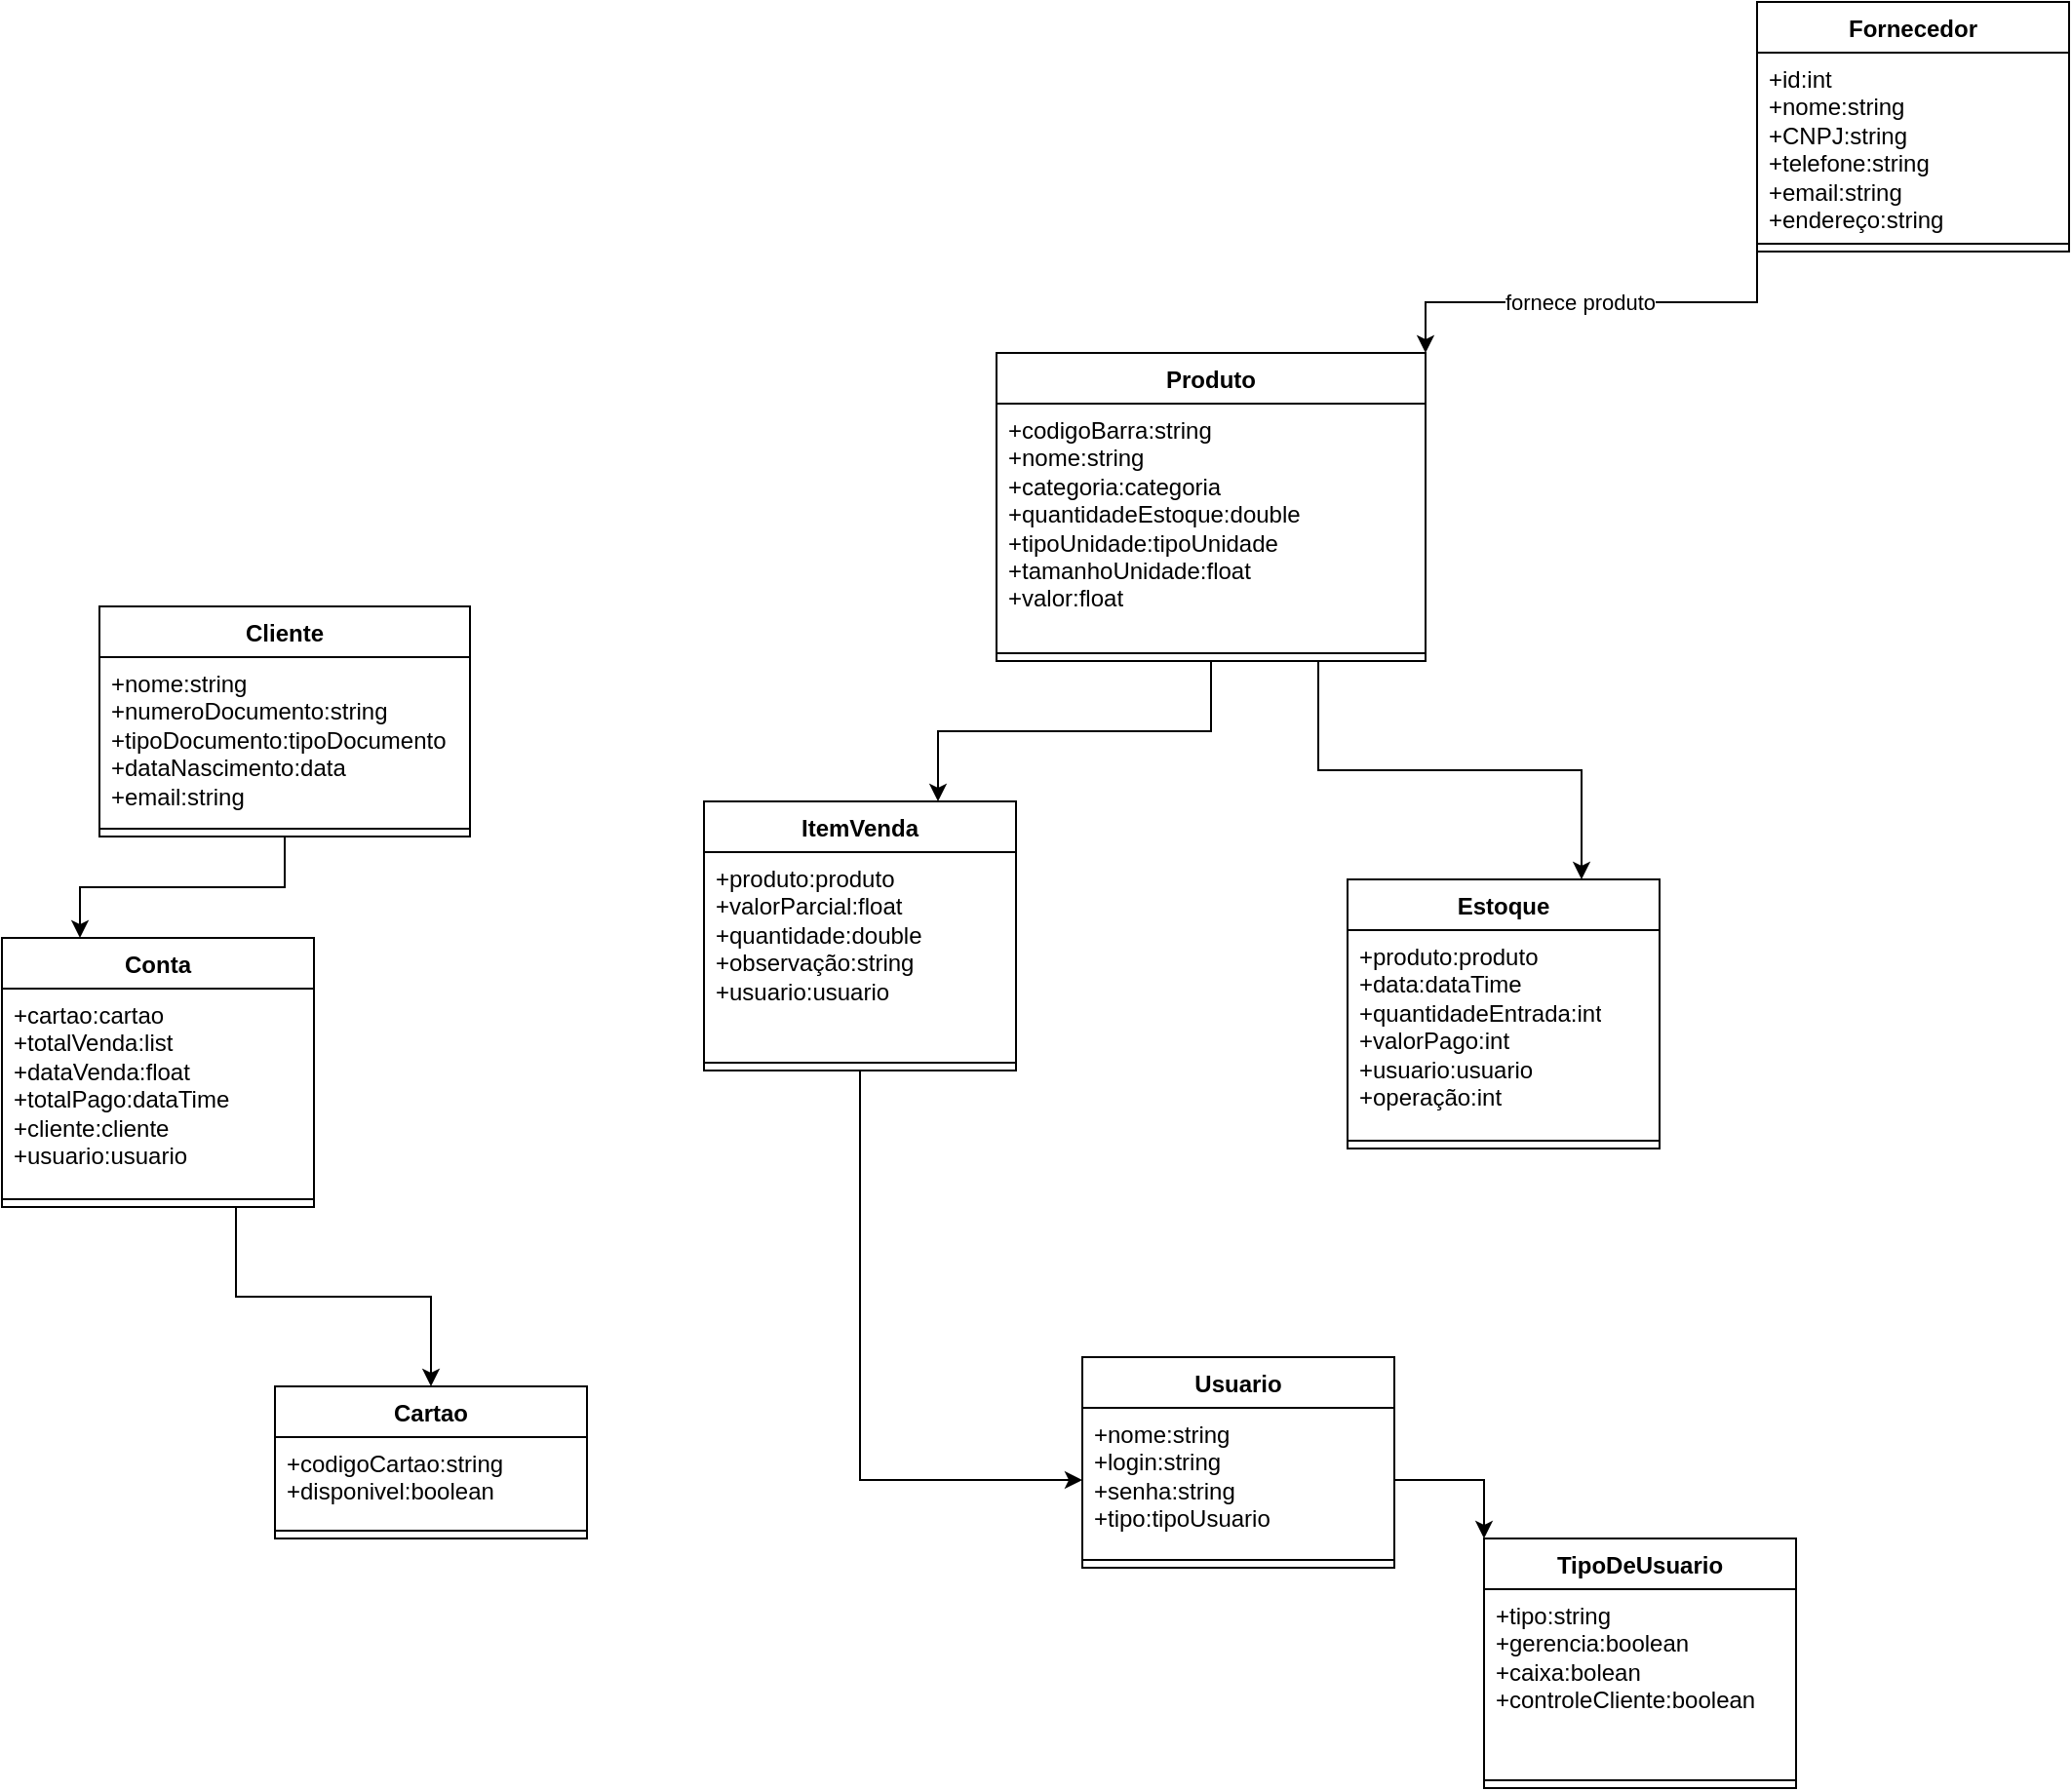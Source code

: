 <mxfile version="26.2.9">
  <diagram name="Página-1" id="etKGzabOYZ8_8JmHZPXm">
    <mxGraphModel dx="2255" dy="743" grid="1" gridSize="10" guides="1" tooltips="1" connect="1" arrows="1" fold="1" page="1" pageScale="1" pageWidth="827" pageHeight="1169" math="0" shadow="0">
      <root>
        <mxCell id="0" />
        <mxCell id="1" parent="0" />
        <mxCell id="yHC9XpJHPRP4eeNgV91K-39" style="edgeStyle=orthogonalEdgeStyle;rounded=0;orthogonalLoop=1;jettySize=auto;html=1;exitX=0.75;exitY=1;exitDx=0;exitDy=0;entryX=0.75;entryY=0;entryDx=0;entryDy=0;" edge="1" parent="1" source="yHC9XpJHPRP4eeNgV91K-6" target="yHC9XpJHPRP4eeNgV91K-18">
          <mxGeometry relative="1" as="geometry" />
        </mxCell>
        <mxCell id="yHC9XpJHPRP4eeNgV91K-40" style="edgeStyle=orthogonalEdgeStyle;rounded=0;orthogonalLoop=1;jettySize=auto;html=1;exitX=0.5;exitY=1;exitDx=0;exitDy=0;entryX=0.75;entryY=0;entryDx=0;entryDy=0;" edge="1" parent="1" source="yHC9XpJHPRP4eeNgV91K-6" target="yHC9XpJHPRP4eeNgV91K-14">
          <mxGeometry relative="1" as="geometry" />
        </mxCell>
        <mxCell id="yHC9XpJHPRP4eeNgV91K-6" value="Produto" style="swimlane;fontStyle=1;align=center;verticalAlign=top;childLayout=stackLayout;horizontal=1;startSize=26;horizontalStack=0;resizeParent=1;resizeParentMax=0;resizeLast=0;collapsible=1;marginBottom=0;whiteSpace=wrap;html=1;" vertex="1" parent="1">
          <mxGeometry x="370" y="320" width="220" height="158" as="geometry" />
        </mxCell>
        <mxCell id="yHC9XpJHPRP4eeNgV91K-7" value="+codigoBarra:string&lt;div&gt;+nome:string&lt;/div&gt;&lt;div&gt;+categoria:categoria&lt;/div&gt;&lt;div&gt;+quantidadeEstoque:double&lt;/div&gt;&lt;div&gt;+tipoUnidade:tipoUnidade&lt;/div&gt;&lt;div&gt;+tamanhoUnidade:float&lt;/div&gt;&lt;div&gt;+valor:float&lt;/div&gt;" style="text;align=left;verticalAlign=top;spacingLeft=4;spacingRight=4;overflow=hidden;rotatable=0;points=[[0,0.5],[1,0.5]];portConstraint=eastwest;whiteSpace=wrap;html=1;" vertex="1" parent="yHC9XpJHPRP4eeNgV91K-6">
          <mxGeometry y="26" width="220" height="124" as="geometry" />
        </mxCell>
        <mxCell id="yHC9XpJHPRP4eeNgV91K-8" value="" style="line;strokeWidth=1;align=left;verticalAlign=middle;spacingTop=-1;spacingLeft=3;spacingRight=3;rotatable=0;labelPosition=right;points=[];portConstraint=eastwest;" vertex="1" parent="yHC9XpJHPRP4eeNgV91K-6">
          <mxGeometry y="150" width="220" height="8" as="geometry" />
        </mxCell>
        <mxCell id="yHC9XpJHPRP4eeNgV91K-43" style="edgeStyle=orthogonalEdgeStyle;rounded=0;orthogonalLoop=1;jettySize=auto;html=1;exitX=0.5;exitY=1;exitDx=0;exitDy=0;entryX=0;entryY=0.5;entryDx=0;entryDy=0;" edge="1" parent="1" source="yHC9XpJHPRP4eeNgV91K-14" target="yHC9XpJHPRP4eeNgV91K-23">
          <mxGeometry relative="1" as="geometry" />
        </mxCell>
        <mxCell id="yHC9XpJHPRP4eeNgV91K-14" value="ItemVenda" style="swimlane;fontStyle=1;align=center;verticalAlign=top;childLayout=stackLayout;horizontal=1;startSize=26;horizontalStack=0;resizeParent=1;resizeParentMax=0;resizeLast=0;collapsible=1;marginBottom=0;whiteSpace=wrap;html=1;" vertex="1" parent="1">
          <mxGeometry x="220" y="550" width="160" height="138" as="geometry" />
        </mxCell>
        <mxCell id="yHC9XpJHPRP4eeNgV91K-15" value="+produto:produto&lt;div&gt;+valorParcial:float&lt;/div&gt;&lt;div&gt;+quantidade:double&lt;/div&gt;&lt;div&gt;+observação:string&lt;/div&gt;&lt;div&gt;+usuario:usuario&lt;/div&gt;" style="text;align=left;verticalAlign=top;spacingLeft=4;spacingRight=4;overflow=hidden;rotatable=0;points=[[0,0.5],[1,0.5]];portConstraint=eastwest;whiteSpace=wrap;html=1;" vertex="1" parent="yHC9XpJHPRP4eeNgV91K-14">
          <mxGeometry y="26" width="160" height="104" as="geometry" />
        </mxCell>
        <mxCell id="yHC9XpJHPRP4eeNgV91K-16" value="" style="line;strokeWidth=1;align=left;verticalAlign=middle;spacingTop=-1;spacingLeft=3;spacingRight=3;rotatable=0;labelPosition=right;points=[];portConstraint=eastwest;" vertex="1" parent="yHC9XpJHPRP4eeNgV91K-14">
          <mxGeometry y="130" width="160" height="8" as="geometry" />
        </mxCell>
        <mxCell id="yHC9XpJHPRP4eeNgV91K-18" value="Estoque" style="swimlane;fontStyle=1;align=center;verticalAlign=top;childLayout=stackLayout;horizontal=1;startSize=26;horizontalStack=0;resizeParent=1;resizeParentMax=0;resizeLast=0;collapsible=1;marginBottom=0;whiteSpace=wrap;html=1;" vertex="1" parent="1">
          <mxGeometry x="550" y="590" width="160" height="138" as="geometry" />
        </mxCell>
        <mxCell id="yHC9XpJHPRP4eeNgV91K-19" value="+produto:produto&lt;div&gt;+data:dataTime&lt;/div&gt;&lt;div&gt;+quantidadeEntrada:int&lt;/div&gt;&lt;div&gt;+valorPago:int&lt;/div&gt;&lt;div&gt;+usuario:usuario&lt;/div&gt;&lt;div&gt;+operação:int&lt;/div&gt;" style="text;align=left;verticalAlign=top;spacingLeft=4;spacingRight=4;overflow=hidden;rotatable=0;points=[[0,0.5],[1,0.5]];portConstraint=eastwest;whiteSpace=wrap;html=1;" vertex="1" parent="yHC9XpJHPRP4eeNgV91K-18">
          <mxGeometry y="26" width="160" height="104" as="geometry" />
        </mxCell>
        <mxCell id="yHC9XpJHPRP4eeNgV91K-20" value="" style="line;strokeWidth=1;align=left;verticalAlign=middle;spacingTop=-1;spacingLeft=3;spacingRight=3;rotatable=0;labelPosition=right;points=[];portConstraint=eastwest;" vertex="1" parent="yHC9XpJHPRP4eeNgV91K-18">
          <mxGeometry y="130" width="160" height="8" as="geometry" />
        </mxCell>
        <mxCell id="yHC9XpJHPRP4eeNgV91K-22" value="Usuario" style="swimlane;fontStyle=1;align=center;verticalAlign=top;childLayout=stackLayout;horizontal=1;startSize=26;horizontalStack=0;resizeParent=1;resizeParentMax=0;resizeLast=0;collapsible=1;marginBottom=0;whiteSpace=wrap;html=1;" vertex="1" parent="1">
          <mxGeometry x="414" y="835" width="160" height="108" as="geometry" />
        </mxCell>
        <mxCell id="yHC9XpJHPRP4eeNgV91K-23" value="+nome:string&lt;div&gt;+login:string&lt;/div&gt;&lt;div&gt;+senha:string&lt;/div&gt;&lt;div&gt;+tipo:tipoUsuario&lt;/div&gt;" style="text;align=left;verticalAlign=top;spacingLeft=4;spacingRight=4;overflow=hidden;rotatable=0;points=[[0,0.5],[1,0.5]];portConstraint=eastwest;whiteSpace=wrap;html=1;" vertex="1" parent="yHC9XpJHPRP4eeNgV91K-22">
          <mxGeometry y="26" width="160" height="74" as="geometry" />
        </mxCell>
        <mxCell id="yHC9XpJHPRP4eeNgV91K-24" value="" style="line;strokeWidth=1;align=left;verticalAlign=middle;spacingTop=-1;spacingLeft=3;spacingRight=3;rotatable=0;labelPosition=right;points=[];portConstraint=eastwest;" vertex="1" parent="yHC9XpJHPRP4eeNgV91K-22">
          <mxGeometry y="100" width="160" height="8" as="geometry" />
        </mxCell>
        <mxCell id="yHC9XpJHPRP4eeNgV91K-42" style="edgeStyle=orthogonalEdgeStyle;rounded=0;orthogonalLoop=1;jettySize=auto;html=1;exitX=0.75;exitY=1;exitDx=0;exitDy=0;entryX=0.5;entryY=0;entryDx=0;entryDy=0;" edge="1" parent="1" source="yHC9XpJHPRP4eeNgV91K-26" target="yHC9XpJHPRP4eeNgV91K-30">
          <mxGeometry relative="1" as="geometry" />
        </mxCell>
        <mxCell id="yHC9XpJHPRP4eeNgV91K-26" value="Conta" style="swimlane;fontStyle=1;align=center;verticalAlign=top;childLayout=stackLayout;horizontal=1;startSize=26;horizontalStack=0;resizeParent=1;resizeParentMax=0;resizeLast=0;collapsible=1;marginBottom=0;whiteSpace=wrap;html=1;" vertex="1" parent="1">
          <mxGeometry x="-140" y="620" width="160" height="138" as="geometry" />
        </mxCell>
        <mxCell id="yHC9XpJHPRP4eeNgV91K-27" value="+cartao:cartao&lt;div&gt;+totalVenda:list&lt;/div&gt;&lt;div&gt;&lt;span style=&quot;background-color: transparent; color: light-dark(rgb(0, 0, 0), rgb(255, 255, 255));&quot;&gt;+dataVenda:float&lt;/span&gt;&lt;/div&gt;&lt;div&gt;+totalPago:dataTime&lt;/div&gt;&lt;div&gt;+cliente:cliente&lt;/div&gt;&lt;div&gt;+usuario:usuario&lt;/div&gt;" style="text;align=left;verticalAlign=top;spacingLeft=4;spacingRight=4;overflow=hidden;rotatable=0;points=[[0,0.5],[1,0.5]];portConstraint=eastwest;whiteSpace=wrap;html=1;" vertex="1" parent="yHC9XpJHPRP4eeNgV91K-26">
          <mxGeometry y="26" width="160" height="104" as="geometry" />
        </mxCell>
        <mxCell id="yHC9XpJHPRP4eeNgV91K-28" value="" style="line;strokeWidth=1;align=left;verticalAlign=middle;spacingTop=-1;spacingLeft=3;spacingRight=3;rotatable=0;labelPosition=right;points=[];portConstraint=eastwest;" vertex="1" parent="yHC9XpJHPRP4eeNgV91K-26">
          <mxGeometry y="130" width="160" height="8" as="geometry" />
        </mxCell>
        <mxCell id="yHC9XpJHPRP4eeNgV91K-30" value="Cartao" style="swimlane;fontStyle=1;align=center;verticalAlign=top;childLayout=stackLayout;horizontal=1;startSize=26;horizontalStack=0;resizeParent=1;resizeParentMax=0;resizeLast=0;collapsible=1;marginBottom=0;whiteSpace=wrap;html=1;" vertex="1" parent="1">
          <mxGeometry y="850" width="160" height="78" as="geometry" />
        </mxCell>
        <mxCell id="yHC9XpJHPRP4eeNgV91K-31" value="+codigoCartao:string&lt;div&gt;+disponivel:boolean&lt;/div&gt;" style="text;align=left;verticalAlign=top;spacingLeft=4;spacingRight=4;overflow=hidden;rotatable=0;points=[[0,0.5],[1,0.5]];portConstraint=eastwest;whiteSpace=wrap;html=1;" vertex="1" parent="yHC9XpJHPRP4eeNgV91K-30">
          <mxGeometry y="26" width="160" height="44" as="geometry" />
        </mxCell>
        <mxCell id="yHC9XpJHPRP4eeNgV91K-32" value="" style="line;strokeWidth=1;align=left;verticalAlign=middle;spacingTop=-1;spacingLeft=3;spacingRight=3;rotatable=0;labelPosition=right;points=[];portConstraint=eastwest;" vertex="1" parent="yHC9XpJHPRP4eeNgV91K-30">
          <mxGeometry y="70" width="160" height="8" as="geometry" />
        </mxCell>
        <mxCell id="yHC9XpJHPRP4eeNgV91K-41" style="edgeStyle=orthogonalEdgeStyle;rounded=0;orthogonalLoop=1;jettySize=auto;html=1;exitX=0.5;exitY=1;exitDx=0;exitDy=0;entryX=0.25;entryY=0;entryDx=0;entryDy=0;" edge="1" parent="1" source="yHC9XpJHPRP4eeNgV91K-34" target="yHC9XpJHPRP4eeNgV91K-26">
          <mxGeometry relative="1" as="geometry" />
        </mxCell>
        <mxCell id="yHC9XpJHPRP4eeNgV91K-34" value="Cliente" style="swimlane;fontStyle=1;align=center;verticalAlign=top;childLayout=stackLayout;horizontal=1;startSize=26;horizontalStack=0;resizeParent=1;resizeParentMax=0;resizeLast=0;collapsible=1;marginBottom=0;whiteSpace=wrap;html=1;" vertex="1" parent="1">
          <mxGeometry x="-90" y="450" width="190" height="118" as="geometry" />
        </mxCell>
        <mxCell id="yHC9XpJHPRP4eeNgV91K-35" value="+nome:string&lt;div&gt;+numeroDocumento:string&lt;/div&gt;&lt;div&gt;+tipoDocumento:tipoDocumento&lt;/div&gt;&lt;div&gt;+dataNascimento:data&lt;/div&gt;&lt;div&gt;+email:string&lt;/div&gt;" style="text;align=left;verticalAlign=top;spacingLeft=4;spacingRight=4;overflow=hidden;rotatable=0;points=[[0,0.5],[1,0.5]];portConstraint=eastwest;whiteSpace=wrap;html=1;" vertex="1" parent="yHC9XpJHPRP4eeNgV91K-34">
          <mxGeometry y="26" width="190" height="84" as="geometry" />
        </mxCell>
        <mxCell id="yHC9XpJHPRP4eeNgV91K-36" value="" style="line;strokeWidth=1;align=left;verticalAlign=middle;spacingTop=-1;spacingLeft=3;spacingRight=3;rotatable=0;labelPosition=right;points=[];portConstraint=eastwest;" vertex="1" parent="yHC9XpJHPRP4eeNgV91K-34">
          <mxGeometry y="110" width="190" height="8" as="geometry" />
        </mxCell>
        <mxCell id="yHC9XpJHPRP4eeNgV91K-63" value="TipoDeUsuario" style="swimlane;fontStyle=1;align=center;verticalAlign=top;childLayout=stackLayout;horizontal=1;startSize=26;horizontalStack=0;resizeParent=1;resizeParentMax=0;resizeLast=0;collapsible=1;marginBottom=0;whiteSpace=wrap;html=1;" vertex="1" parent="1">
          <mxGeometry x="620" y="928" width="160" height="128" as="geometry" />
        </mxCell>
        <mxCell id="yHC9XpJHPRP4eeNgV91K-64" value="+tipo:string&lt;div&gt;+gerencia:boolean&lt;/div&gt;&lt;div&gt;+caixa:bolean&lt;/div&gt;&lt;div&gt;+controleCliente:boolean&lt;/div&gt;" style="text;align=left;verticalAlign=top;spacingLeft=4;spacingRight=4;overflow=hidden;rotatable=0;points=[[0,0.5],[1,0.5]];portConstraint=eastwest;whiteSpace=wrap;html=1;" vertex="1" parent="yHC9XpJHPRP4eeNgV91K-63">
          <mxGeometry y="26" width="160" height="94" as="geometry" />
        </mxCell>
        <mxCell id="yHC9XpJHPRP4eeNgV91K-65" value="" style="line;strokeWidth=1;align=left;verticalAlign=middle;spacingTop=-1;spacingLeft=3;spacingRight=3;rotatable=0;labelPosition=right;points=[];portConstraint=eastwest;" vertex="1" parent="yHC9XpJHPRP4eeNgV91K-63">
          <mxGeometry y="120" width="160" height="8" as="geometry" />
        </mxCell>
        <mxCell id="yHC9XpJHPRP4eeNgV91K-68" style="edgeStyle=orthogonalEdgeStyle;rounded=0;orthogonalLoop=1;jettySize=auto;html=1;exitX=1;exitY=0.5;exitDx=0;exitDy=0;entryX=0;entryY=0;entryDx=0;entryDy=0;" edge="1" parent="1" source="yHC9XpJHPRP4eeNgV91K-23" target="yHC9XpJHPRP4eeNgV91K-63">
          <mxGeometry relative="1" as="geometry" />
        </mxCell>
        <mxCell id="yHC9XpJHPRP4eeNgV91K-77" style="edgeStyle=orthogonalEdgeStyle;rounded=0;orthogonalLoop=1;jettySize=auto;html=1;exitX=0;exitY=1;exitDx=0;exitDy=0;entryX=1;entryY=0;entryDx=0;entryDy=0;" edge="1" parent="1" source="yHC9XpJHPRP4eeNgV91K-73" target="yHC9XpJHPRP4eeNgV91K-6">
          <mxGeometry relative="1" as="geometry" />
        </mxCell>
        <mxCell id="yHC9XpJHPRP4eeNgV91K-78" value="fornece produto" style="edgeLabel;html=1;align=center;verticalAlign=middle;resizable=0;points=[];" vertex="1" connectable="0" parent="yHC9XpJHPRP4eeNgV91K-77">
          <mxGeometry x="0.053" relative="1" as="geometry">
            <mxPoint as="offset" />
          </mxGeometry>
        </mxCell>
        <mxCell id="yHC9XpJHPRP4eeNgV91K-73" value="Fornecedor" style="swimlane;fontStyle=1;align=center;verticalAlign=top;childLayout=stackLayout;horizontal=1;startSize=26;horizontalStack=0;resizeParent=1;resizeParentMax=0;resizeLast=0;collapsible=1;marginBottom=0;whiteSpace=wrap;html=1;" vertex="1" parent="1">
          <mxGeometry x="760" y="140" width="160" height="128" as="geometry" />
        </mxCell>
        <mxCell id="yHC9XpJHPRP4eeNgV91K-74" value="+id:int&lt;div&gt;+nome:string&lt;/div&gt;&lt;div&gt;+CNPJ:string&lt;/div&gt;&lt;div&gt;+telefone:string&lt;/div&gt;&lt;div&gt;+email:string&lt;/div&gt;&lt;div&gt;+endereço:string&lt;/div&gt;" style="text;align=left;verticalAlign=top;spacingLeft=4;spacingRight=4;overflow=hidden;rotatable=0;points=[[0,0.5],[1,0.5]];portConstraint=eastwest;whiteSpace=wrap;html=1;" vertex="1" parent="yHC9XpJHPRP4eeNgV91K-73">
          <mxGeometry y="26" width="160" height="94" as="geometry" />
        </mxCell>
        <mxCell id="yHC9XpJHPRP4eeNgV91K-75" value="" style="line;strokeWidth=1;align=left;verticalAlign=middle;spacingTop=-1;spacingLeft=3;spacingRight=3;rotatable=0;labelPosition=right;points=[];portConstraint=eastwest;" vertex="1" parent="yHC9XpJHPRP4eeNgV91K-73">
          <mxGeometry y="120" width="160" height="8" as="geometry" />
        </mxCell>
      </root>
    </mxGraphModel>
  </diagram>
</mxfile>
